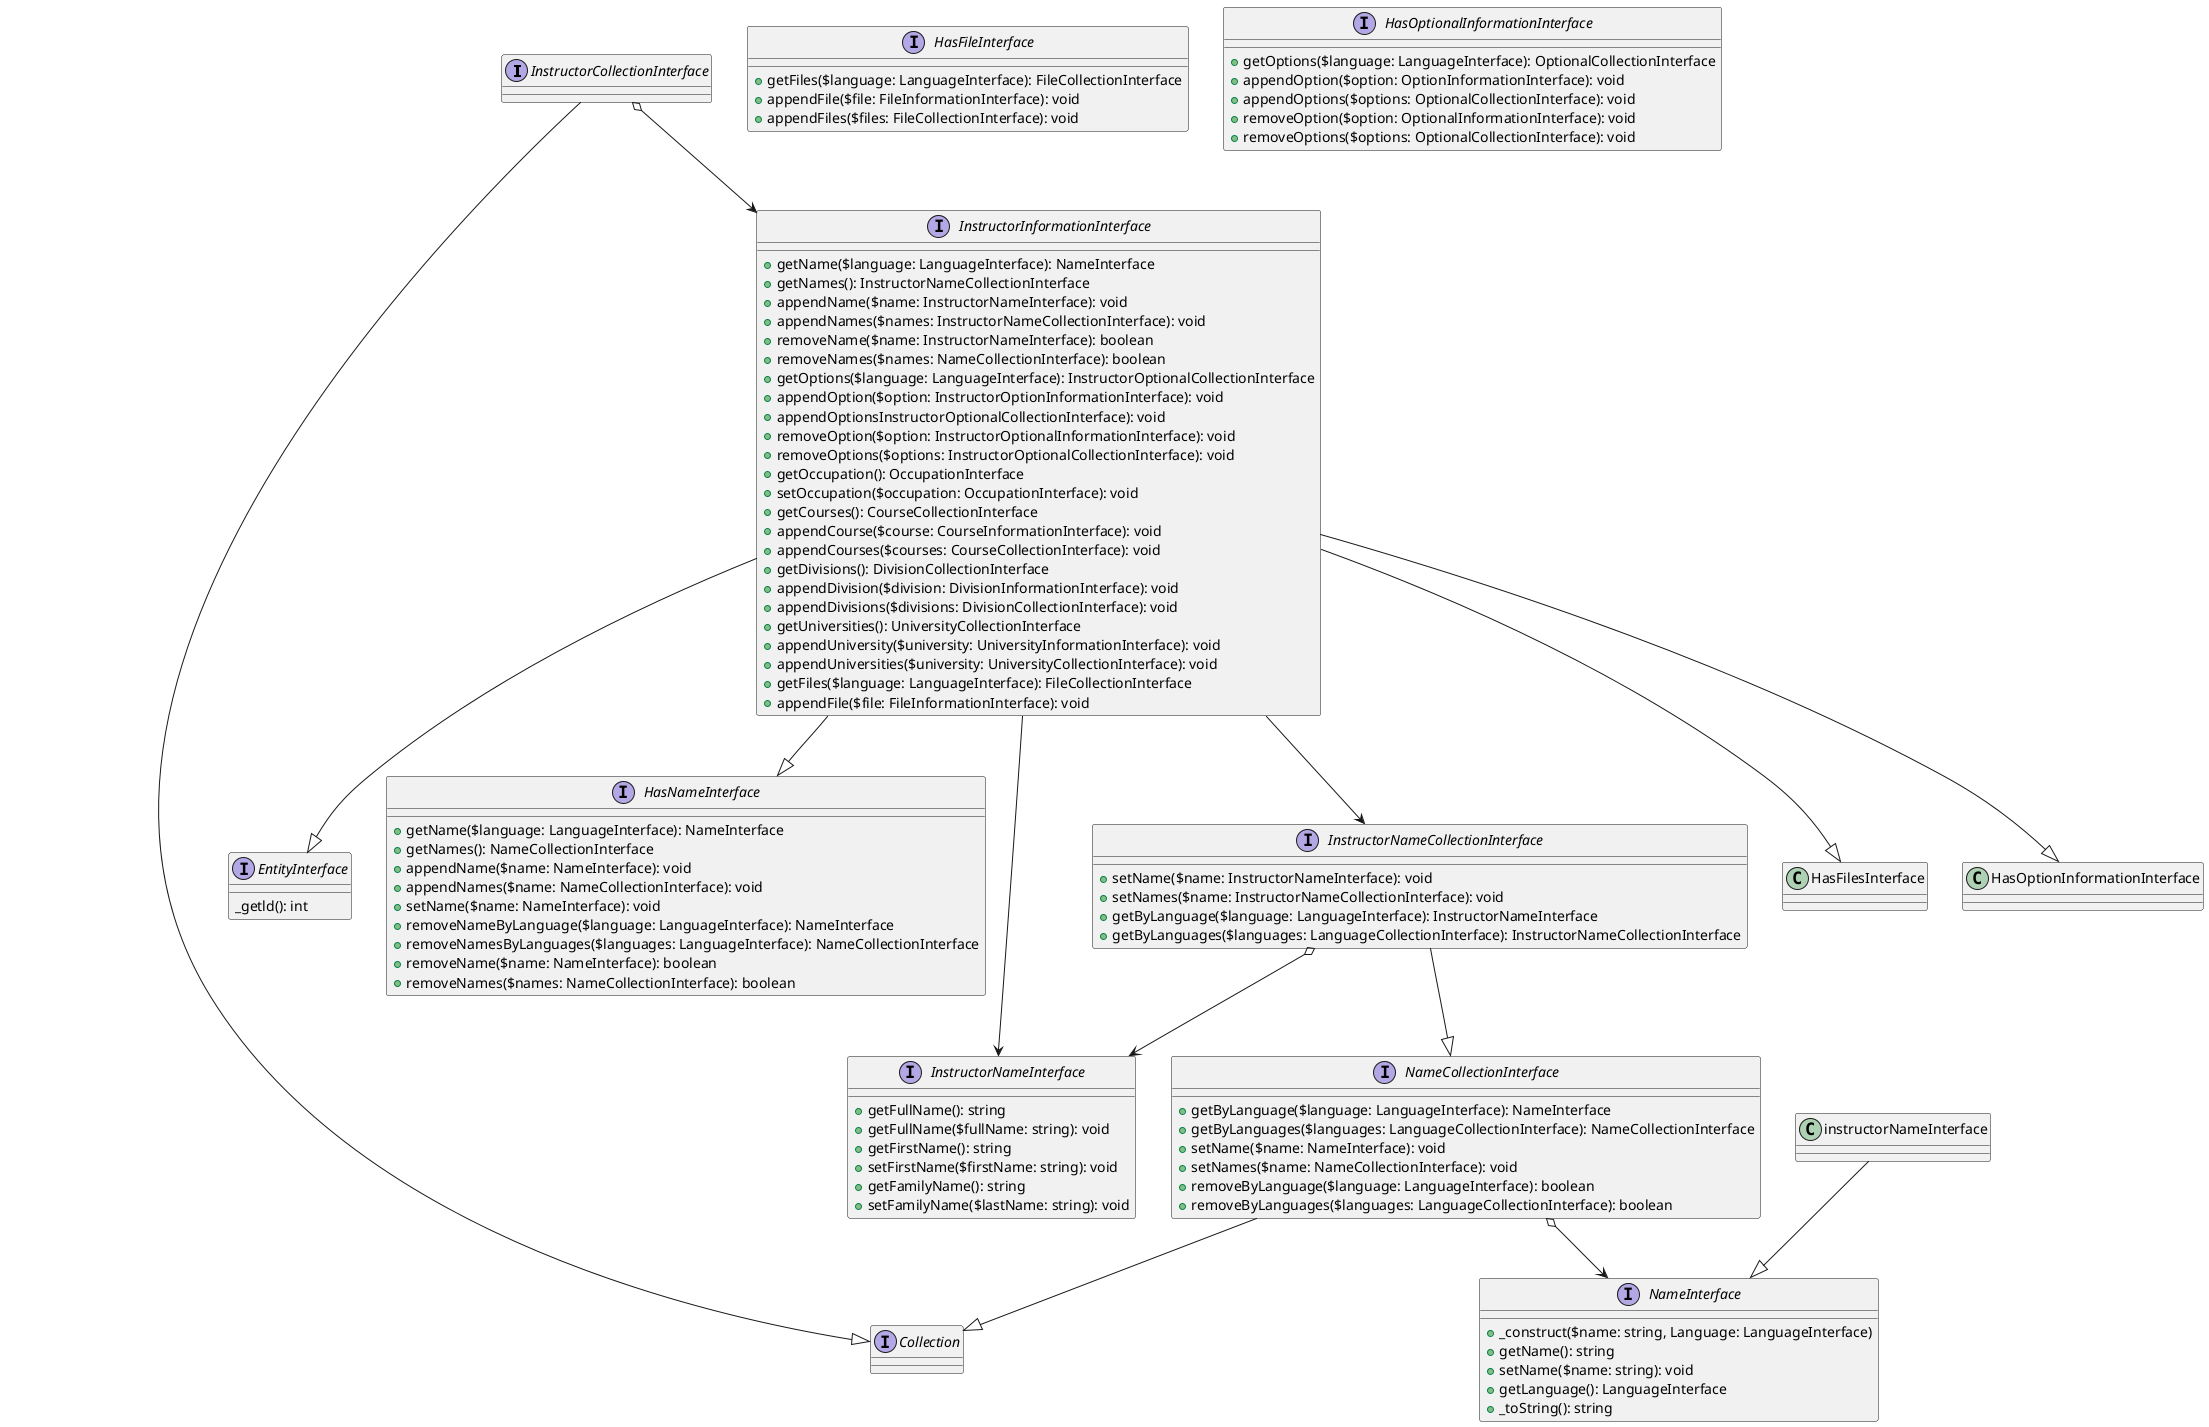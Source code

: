 @startuml

interface InstructorCollectionInterface

interface Collection

interface EntityInterface {
    _getld(): int
}

interface HasFileInterface {
    +getFiles($language: LanguageInterface): FileCollectionInterface
    +appendFile($file: FileInformationInterface): void
    +appendFiles($files: FileCollectionInterface): void
}

interface HasNameInterface {
    +getName($language: LanguageInterface): NameInterface
    +getNames(): NameCollectionInterface
    +appendName($name: NameInterface): void
    +appendNames($name: NameCollectionInterface): void
    +setName($name: NameInterface): void
    +removeNameByLanguage($language: LanguageInterface): NameInterface
    +removeNamesByLanguages($languages: LanguageInterface): NameCollectionInterface
    +removeName($name: NameInterface): boolean
    +removeNames($names: NameCollectionInterface): boolean
}

interface HasOptionalInformationInterface {
    +getOptions($language: LanguageInterface): OptionalCollectionInterface
    +appendOption($option: OptionInformationInterface): void
    +appendOptions($options: OptionalCollectionInterface): void
    +removeOption($option: OptionalInformationInterface): void
    +removeOptions($options: OptionalCollectionInterface): void
}

interface InstructorNameInterface {
    +getFullName(): string
    +getFullName($fullName: string): void
    +getFirstName(): string
    +setFirstName($firstName: string): void
    +getFamilyName(): string
    +setFamilyName($lastName: string): void
}

interface InstructorNameCollectionInterface {
    +setName($name: InstructorNameInterface): void
    +setNames($name: InstructorNameCollectionInterface): void
    +getByLanguage($language: LanguageInterface): InstructorNameInterface
    +getByLanguages($languages: LanguageCollectionInterface): InstructorNameCollectionInterface
}

interface NameInterface {
    +_construct($name: string, Language: LanguageInterface)
    +getName(): string
    +setName($name: string): void
    +getLanguage(): LanguageInterface
    +_toString(): string
}

interface NameCollectionInterface {
    +getByLanguage($language: LanguageInterface): NameInterface
    +getByLanguages($languages: LanguageCollectionInterface): NameCollectionInterface
    +setName($name: NameInterface): void
    +setNames($name: NameCollectionInterface): void
    +removeByLanguage($language: LanguageInterface): boolean
    +removeByLanguages($languages: LanguageCollectionInterface): boolean
}

interface InstructorInformationInterface {
    +getName($language: LanguageInterface): NameInterface
    +getNames(): InstructorNameCollectionInterface
    +appendName($name: InstructorNameInterface): void
    +appendNames($names: InstructorNameCollectionInterface): void
    +removeName($name: InstructorNameInterface): boolean
    +removeNames($names: NameCollectionInterface): boolean
    +getOptions($language: LanguageInterface): InstructorOptionalCollectionInterface
    +appendOption($option: InstructorOptionInformationInterface): void
    +appendOptionsInstructorOptionalCollectionInterface): void
    +removeOption($option: InstructorOptionalInformationInterface): void
    +removeOptions($options: InstructorOptionalCollectionInterface): void
    +getOccupation(): OccupationInterface
    +setOccupation($occupation: OccupationInterface): void
    +getCourses(): CourseCollectionInterface
    +appendCourse($course: CourseInformationInterface): void
    +appendCourses($courses: CourseCollectionInterface): void
    +getDivisions(): DivisionCollectionInterface
    +appendDivision($division: DivisionInformationInterface): void
    +appendDivisions($divisions: DivisionCollectionInterface): void
    +getUniversities(): UniversityCollectionInterface
    +appendUniversity($university: UniversityInformationInterface): void
    +appendUniversities($university: UniversityCollectionInterface): void
    +getFiles($language: LanguageInterface): FileCollectionInterface
    +appendFile($file: FileInformationInterface): void
}

InstructorCollectionInterface --|> Collection

InstructorCollectionInterface o--> InstructorInformationInterface

InstructorInformationInterface --|> EntityInterface

InstructorInformationInterface --|> HasFilesInterface

InstructorInformationInterface --|> HasNameInterface

InstructorInformationInterface --|> HasOptionInformationInterface

InstructorInformationInterface --> InstructorNameInterface

InstructorInformationInterface --> InstructorNameCollectionInterface

instructorNameInterface --|> NameInterface

InstructorNameCollectionInterface o--> InstructorNameInterface

InstructorNameCollectionInterface --|> NameCollectionInterface

NameCollectionInterface o--> NameInterface

NameCollectionInterface --|> Collection


@enduml